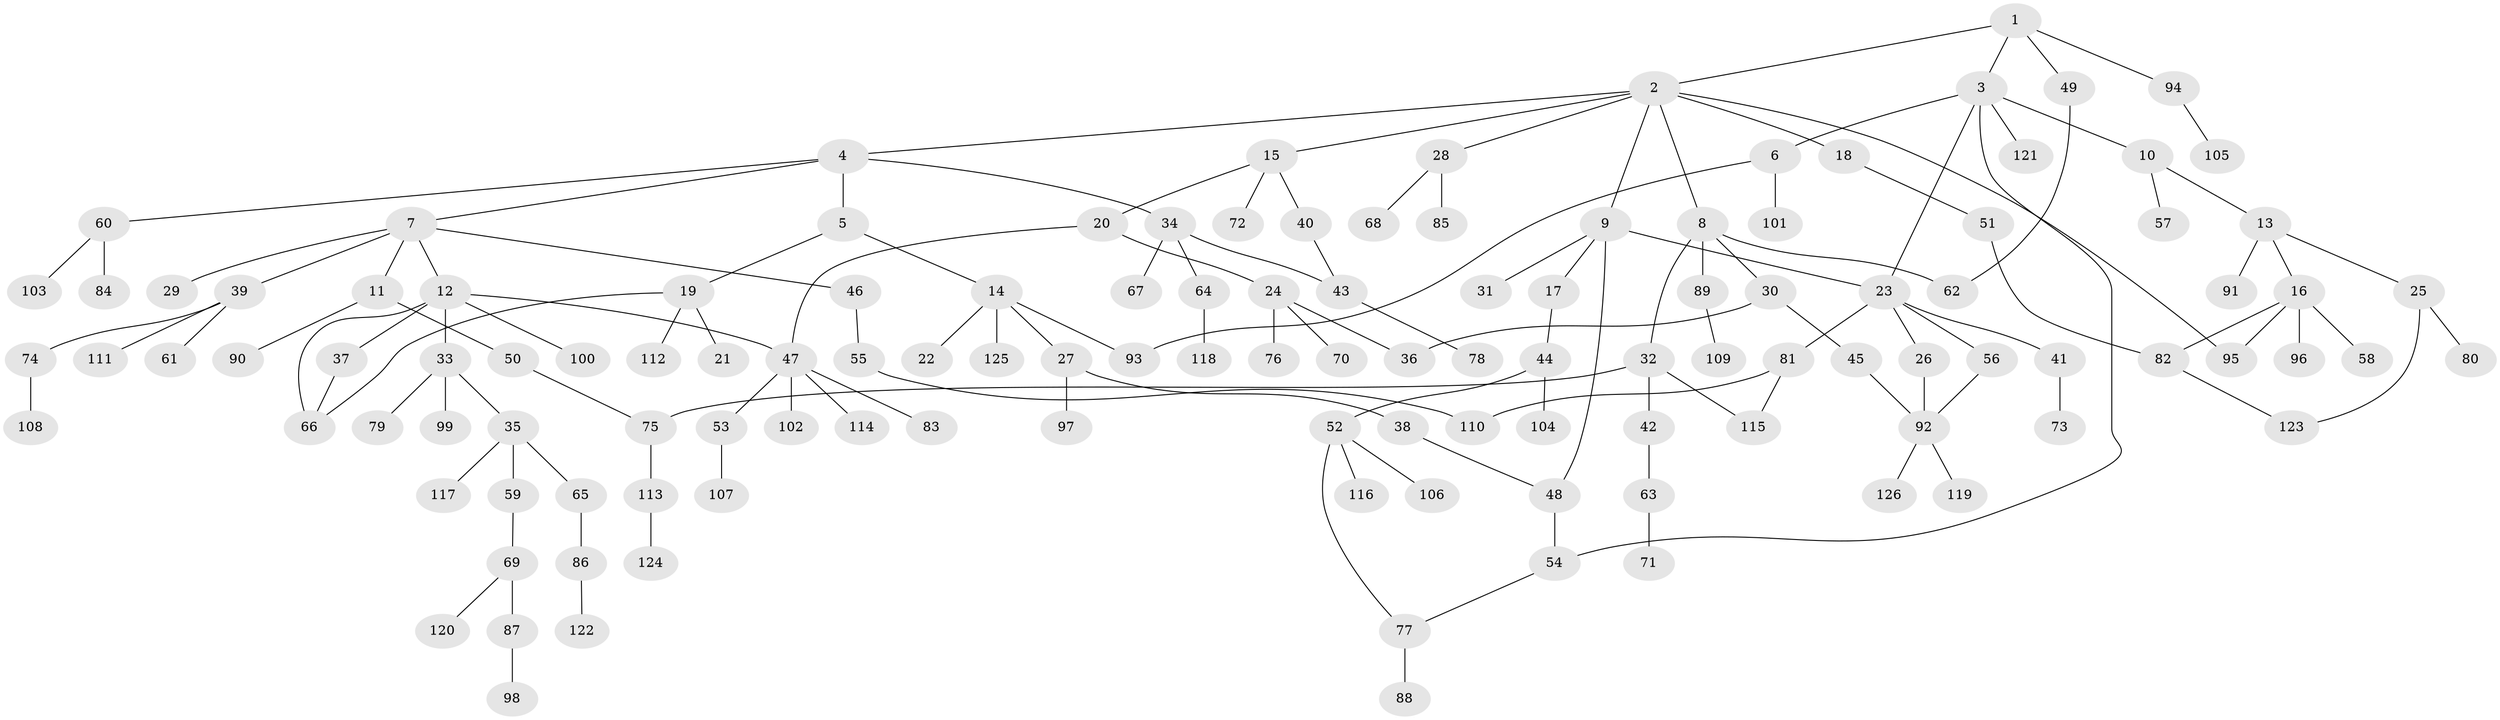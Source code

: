 // coarse degree distribution, {4: 0.015873015873015872, 13: 0.015873015873015872, 7: 0.031746031746031744, 3: 0.1746031746031746, 6: 0.031746031746031744, 10: 0.015873015873015872, 5: 0.031746031746031744, 2: 0.2698412698412698, 1: 0.4126984126984127}
// Generated by graph-tools (version 1.1) at 2025/17/03/04/25 18:17:03]
// undirected, 126 vertices, 144 edges
graph export_dot {
graph [start="1"]
  node [color=gray90,style=filled];
  1;
  2;
  3;
  4;
  5;
  6;
  7;
  8;
  9;
  10;
  11;
  12;
  13;
  14;
  15;
  16;
  17;
  18;
  19;
  20;
  21;
  22;
  23;
  24;
  25;
  26;
  27;
  28;
  29;
  30;
  31;
  32;
  33;
  34;
  35;
  36;
  37;
  38;
  39;
  40;
  41;
  42;
  43;
  44;
  45;
  46;
  47;
  48;
  49;
  50;
  51;
  52;
  53;
  54;
  55;
  56;
  57;
  58;
  59;
  60;
  61;
  62;
  63;
  64;
  65;
  66;
  67;
  68;
  69;
  70;
  71;
  72;
  73;
  74;
  75;
  76;
  77;
  78;
  79;
  80;
  81;
  82;
  83;
  84;
  85;
  86;
  87;
  88;
  89;
  90;
  91;
  92;
  93;
  94;
  95;
  96;
  97;
  98;
  99;
  100;
  101;
  102;
  103;
  104;
  105;
  106;
  107;
  108;
  109;
  110;
  111;
  112;
  113;
  114;
  115;
  116;
  117;
  118;
  119;
  120;
  121;
  122;
  123;
  124;
  125;
  126;
  1 -- 2;
  1 -- 3;
  1 -- 49;
  1 -- 94;
  2 -- 4;
  2 -- 8;
  2 -- 9;
  2 -- 15;
  2 -- 18;
  2 -- 28;
  2 -- 95;
  3 -- 6;
  3 -- 10;
  3 -- 23;
  3 -- 121;
  3 -- 54;
  4 -- 5;
  4 -- 7;
  4 -- 34;
  4 -- 60;
  5 -- 14;
  5 -- 19;
  6 -- 93;
  6 -- 101;
  7 -- 11;
  7 -- 12;
  7 -- 29;
  7 -- 39;
  7 -- 46;
  8 -- 30;
  8 -- 32;
  8 -- 62;
  8 -- 89;
  9 -- 17;
  9 -- 31;
  9 -- 48;
  9 -- 23;
  10 -- 13;
  10 -- 57;
  11 -- 50;
  11 -- 90;
  12 -- 33;
  12 -- 37;
  12 -- 100;
  12 -- 66;
  12 -- 47;
  13 -- 16;
  13 -- 25;
  13 -- 91;
  14 -- 22;
  14 -- 27;
  14 -- 125;
  14 -- 93;
  15 -- 20;
  15 -- 40;
  15 -- 72;
  16 -- 58;
  16 -- 82;
  16 -- 95;
  16 -- 96;
  17 -- 44;
  18 -- 51;
  19 -- 21;
  19 -- 66;
  19 -- 112;
  20 -- 24;
  20 -- 47;
  23 -- 26;
  23 -- 41;
  23 -- 56;
  23 -- 81;
  24 -- 36;
  24 -- 70;
  24 -- 76;
  25 -- 80;
  25 -- 123;
  26 -- 92;
  27 -- 38;
  27 -- 97;
  28 -- 68;
  28 -- 85;
  30 -- 45;
  30 -- 36;
  32 -- 42;
  32 -- 115;
  32 -- 75;
  33 -- 35;
  33 -- 79;
  33 -- 99;
  34 -- 43;
  34 -- 64;
  34 -- 67;
  35 -- 59;
  35 -- 65;
  35 -- 117;
  37 -- 66;
  38 -- 48;
  39 -- 61;
  39 -- 74;
  39 -- 111;
  40 -- 43;
  41 -- 73;
  42 -- 63;
  43 -- 78;
  44 -- 52;
  44 -- 104;
  45 -- 92;
  46 -- 55;
  47 -- 53;
  47 -- 83;
  47 -- 102;
  47 -- 114;
  48 -- 54;
  49 -- 62;
  50 -- 75;
  51 -- 82;
  52 -- 77;
  52 -- 106;
  52 -- 116;
  53 -- 107;
  54 -- 77;
  55 -- 110;
  56 -- 92;
  59 -- 69;
  60 -- 84;
  60 -- 103;
  63 -- 71;
  64 -- 118;
  65 -- 86;
  69 -- 87;
  69 -- 120;
  74 -- 108;
  75 -- 113;
  77 -- 88;
  81 -- 115;
  81 -- 110;
  82 -- 123;
  86 -- 122;
  87 -- 98;
  89 -- 109;
  92 -- 119;
  92 -- 126;
  94 -- 105;
  113 -- 124;
}
